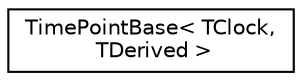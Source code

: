digraph "Graphical Class Hierarchy"
{
  edge [fontname="Helvetica",fontsize="10",labelfontname="Helvetica",labelfontsize="10"];
  node [fontname="Helvetica",fontsize="10",shape=record];
  rankdir="LR";
  Node0 [label="TimePointBase\< TClock,\l TDerived \>",height=0.2,width=0.4,color="black", fillcolor="white", style="filled",URL="$classaworx_1_1lib_1_1time_1_1TimePointBase.html"];
}
